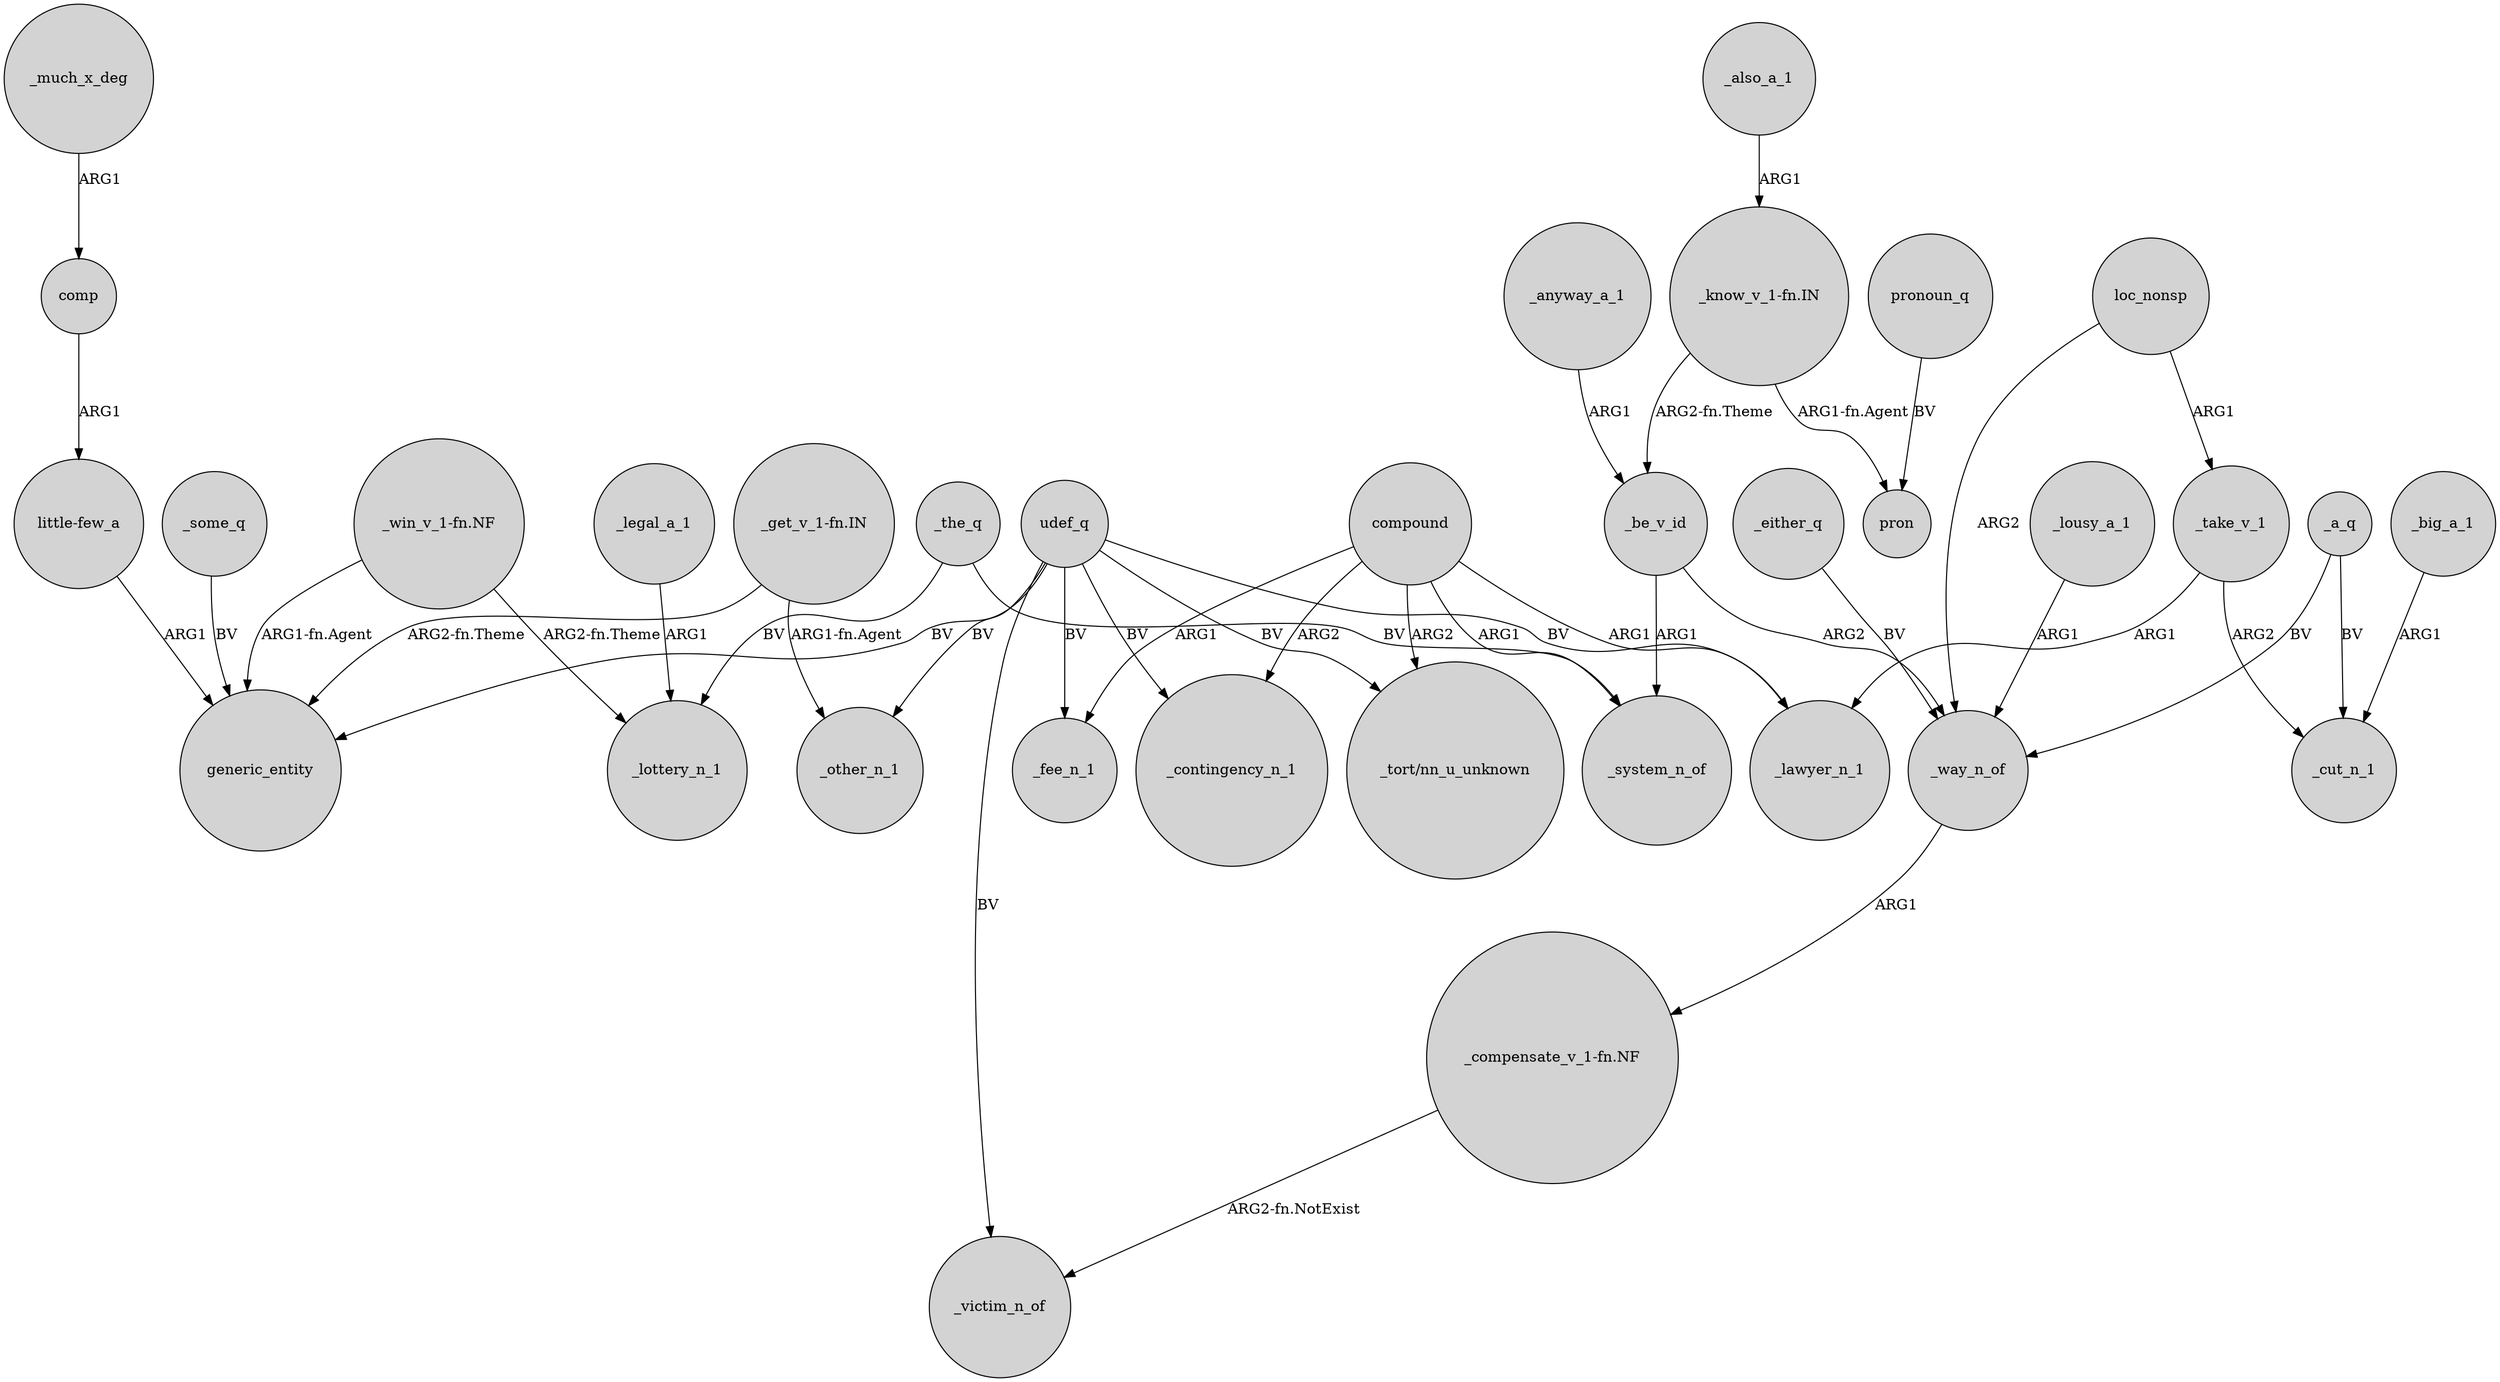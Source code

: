digraph {
	node [shape=circle style=filled]
	compound -> "_tort/nn_u_unknown" [label=ARG2]
	udef_q -> generic_entity [label=BV]
	udef_q -> _fee_n_1 [label=BV]
	_a_q -> _cut_n_1 [label=BV]
	compound -> _lawyer_n_1 [label=ARG1]
	"_know_v_1-fn.IN" -> _be_v_id [label="ARG2-fn.Theme"]
	udef_q -> "_tort/nn_u_unknown" [label=BV]
	compound -> _system_n_of [label=ARG1]
	_the_q -> _lottery_n_1 [label=BV]
	udef_q -> _victim_n_of [label=BV]
	_either_q -> _way_n_of [label=BV]
	"_know_v_1-fn.IN" -> pron [label="ARG1-fn.Agent"]
	"_get_v_1-fn.IN" -> _other_n_1 [label="ARG1-fn.Agent"]
	_be_v_id -> _way_n_of [label=ARG2]
	udef_q -> _other_n_1 [label=BV]
	_big_a_1 -> _cut_n_1 [label=ARG1]
	"_win_v_1-fn.NF" -> _lottery_n_1 [label="ARG2-fn.Theme"]
	_also_a_1 -> "_know_v_1-fn.IN" [label=ARG1]
	pronoun_q -> pron [label=BV]
	_be_v_id -> _system_n_of [label=ARG1]
	loc_nonsp -> _way_n_of [label=ARG2]
	"_compensate_v_1-fn.NF" -> _victim_n_of [label="ARG2-fn.NotExist"]
	_legal_a_1 -> _lottery_n_1 [label=ARG1]
	"_get_v_1-fn.IN" -> generic_entity [label="ARG2-fn.Theme"]
	udef_q -> _lawyer_n_1 [label=BV]
	comp -> "little-few_a" [label=ARG1]
	_some_q -> generic_entity [label=BV]
	_take_v_1 -> _lawyer_n_1 [label=ARG1]
	_lousy_a_1 -> _way_n_of [label=ARG1]
	_take_v_1 -> _cut_n_1 [label=ARG2]
	_anyway_a_1 -> _be_v_id [label=ARG1]
	_the_q -> _system_n_of [label=BV]
	loc_nonsp -> _take_v_1 [label=ARG1]
	_much_x_deg -> comp [label=ARG1]
	_a_q -> _way_n_of [label=BV]
	"_win_v_1-fn.NF" -> generic_entity [label="ARG1-fn.Agent"]
	compound -> _contingency_n_1 [label=ARG2]
	compound -> _fee_n_1 [label=ARG1]
	udef_q -> _contingency_n_1 [label=BV]
	"little-few_a" -> generic_entity [label=ARG1]
	_way_n_of -> "_compensate_v_1-fn.NF" [label=ARG1]
}
